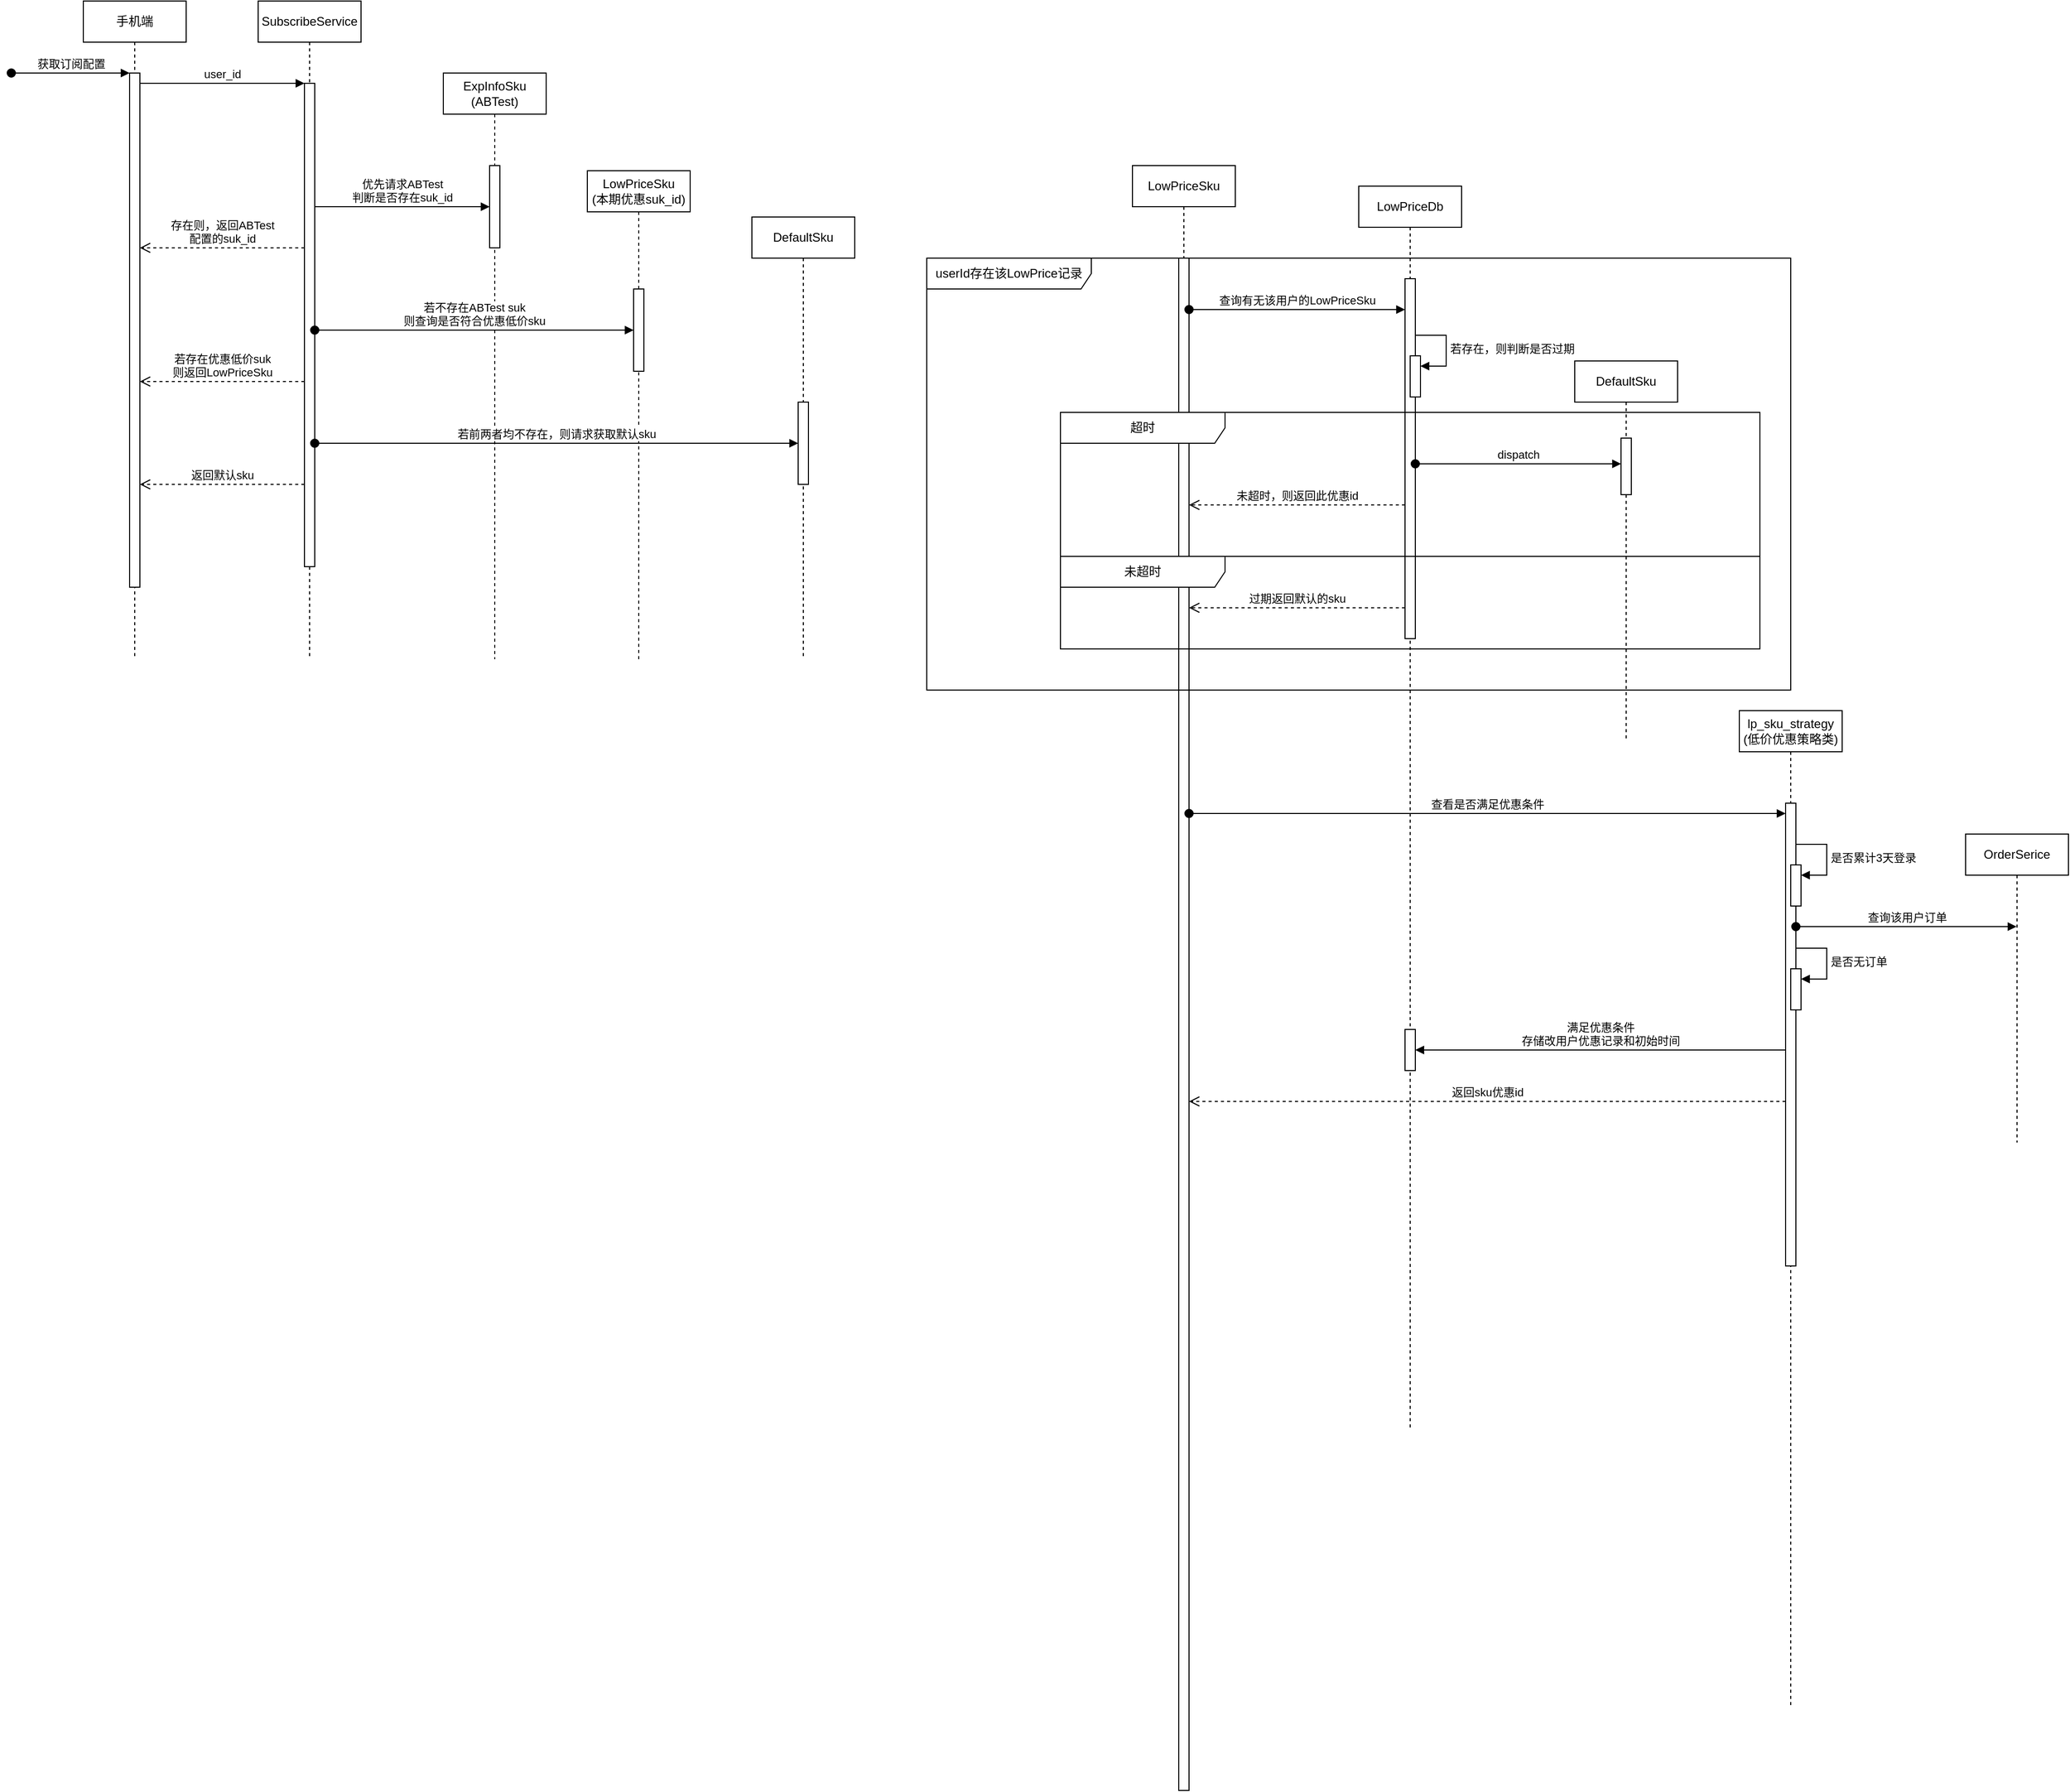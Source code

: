 <mxfile version="21.1.1" type="github">
  <diagram name="Page-1" id="2YBvvXClWsGukQMizWep">
    <mxGraphModel dx="2450" dy="646" grid="1" gridSize="10" guides="1" tooltips="1" connect="1" arrows="1" fold="1" page="1" pageScale="1" pageWidth="850" pageHeight="1100" math="0" shadow="0">
      <root>
        <mxCell id="0" />
        <mxCell id="1" parent="0" />
        <mxCell id="aM9ryv3xv72pqoxQDRHE-1" value="手机端" style="shape=umlLifeline;perimeter=lifelinePerimeter;whiteSpace=wrap;html=1;container=0;dropTarget=0;collapsible=0;recursiveResize=0;outlineConnect=0;portConstraint=eastwest;newEdgeStyle={&quot;edgeStyle&quot;:&quot;elbowEdgeStyle&quot;,&quot;elbow&quot;:&quot;vertical&quot;,&quot;curved&quot;:0,&quot;rounded&quot;:0};" parent="1" vertex="1">
          <mxGeometry x="40" y="40" width="100" height="640" as="geometry" />
        </mxCell>
        <mxCell id="aM9ryv3xv72pqoxQDRHE-2" value="" style="html=1;points=[];perimeter=orthogonalPerimeter;outlineConnect=0;targetShapes=umlLifeline;portConstraint=eastwest;newEdgeStyle={&quot;edgeStyle&quot;:&quot;elbowEdgeStyle&quot;,&quot;elbow&quot;:&quot;vertical&quot;,&quot;curved&quot;:0,&quot;rounded&quot;:0};" parent="aM9ryv3xv72pqoxQDRHE-1" vertex="1">
          <mxGeometry x="45" y="70" width="10" height="500" as="geometry" />
        </mxCell>
        <mxCell id="aM9ryv3xv72pqoxQDRHE-3" value="获取订阅配置" style="html=1;verticalAlign=bottom;startArrow=oval;endArrow=block;startSize=8;edgeStyle=elbowEdgeStyle;elbow=vertical;curved=0;rounded=0;" parent="aM9ryv3xv72pqoxQDRHE-1" target="aM9ryv3xv72pqoxQDRHE-2" edge="1">
          <mxGeometry relative="1" as="geometry">
            <mxPoint x="-70" y="70" as="sourcePoint" />
          </mxGeometry>
        </mxCell>
        <mxCell id="aM9ryv3xv72pqoxQDRHE-5" value="SubscribeService" style="shape=umlLifeline;perimeter=lifelinePerimeter;whiteSpace=wrap;html=1;container=0;dropTarget=0;collapsible=0;recursiveResize=0;outlineConnect=0;portConstraint=eastwest;newEdgeStyle={&quot;edgeStyle&quot;:&quot;elbowEdgeStyle&quot;,&quot;elbow&quot;:&quot;vertical&quot;,&quot;curved&quot;:0,&quot;rounded&quot;:0};" parent="1" vertex="1">
          <mxGeometry x="210" y="40" width="100" height="640" as="geometry" />
        </mxCell>
        <mxCell id="aM9ryv3xv72pqoxQDRHE-6" value="" style="html=1;points=[];perimeter=orthogonalPerimeter;outlineConnect=0;targetShapes=umlLifeline;portConstraint=eastwest;newEdgeStyle={&quot;edgeStyle&quot;:&quot;elbowEdgeStyle&quot;,&quot;elbow&quot;:&quot;vertical&quot;,&quot;curved&quot;:0,&quot;rounded&quot;:0};" parent="aM9ryv3xv72pqoxQDRHE-5" vertex="1">
          <mxGeometry x="45" y="80" width="10" height="470" as="geometry" />
        </mxCell>
        <mxCell id="aM9ryv3xv72pqoxQDRHE-7" value="user_id" style="html=1;verticalAlign=bottom;endArrow=block;edgeStyle=elbowEdgeStyle;elbow=vertical;curved=0;rounded=0;" parent="1" source="aM9ryv3xv72pqoxQDRHE-2" target="aM9ryv3xv72pqoxQDRHE-6" edge="1">
          <mxGeometry relative="1" as="geometry">
            <mxPoint x="195" y="130" as="sourcePoint" />
            <Array as="points">
              <mxPoint x="180" y="120" />
            </Array>
          </mxGeometry>
        </mxCell>
        <mxCell id="aM9ryv3xv72pqoxQDRHE-8" value="存在则，返回ABTest&lt;br&gt;配置的suk_id" style="html=1;verticalAlign=bottom;endArrow=open;dashed=1;endSize=8;edgeStyle=elbowEdgeStyle;elbow=vertical;curved=0;rounded=0;" parent="1" source="aM9ryv3xv72pqoxQDRHE-6" target="aM9ryv3xv72pqoxQDRHE-2" edge="1">
          <mxGeometry relative="1" as="geometry">
            <mxPoint x="195" y="205" as="targetPoint" />
            <Array as="points">
              <mxPoint x="190" y="280" />
            </Array>
          </mxGeometry>
        </mxCell>
        <mxCell id="qRY4NtOVa-TL3CYUg2ju-1" value="ExpInfoSku&lt;br&gt;(ABTest)" style="shape=umlLifeline;perimeter=lifelinePerimeter;whiteSpace=wrap;html=1;container=1;dropTarget=0;collapsible=0;recursiveResize=0;outlineConnect=0;portConstraint=eastwest;newEdgeStyle={&quot;edgeStyle&quot;:&quot;elbowEdgeStyle&quot;,&quot;elbow&quot;:&quot;vertical&quot;,&quot;curved&quot;:0,&quot;rounded&quot;:0};" vertex="1" parent="1">
          <mxGeometry x="390" y="110" width="100" height="570" as="geometry" />
        </mxCell>
        <mxCell id="qRY4NtOVa-TL3CYUg2ju-2" value="" style="html=1;points=[];perimeter=orthogonalPerimeter;outlineConnect=0;targetShapes=umlLifeline;portConstraint=eastwest;newEdgeStyle={&quot;edgeStyle&quot;:&quot;elbowEdgeStyle&quot;,&quot;elbow&quot;:&quot;vertical&quot;,&quot;curved&quot;:0,&quot;rounded&quot;:0};" vertex="1" parent="qRY4NtOVa-TL3CYUg2ju-1">
          <mxGeometry x="45" y="90" width="10" height="80" as="geometry" />
        </mxCell>
        <mxCell id="qRY4NtOVa-TL3CYUg2ju-3" value="优先请求ABTest&lt;br&gt;判断是否存在suk_id" style="html=1;verticalAlign=bottom;endArrow=block;edgeStyle=elbowEdgeStyle;elbow=vertical;curved=0;rounded=0;" edge="1" target="qRY4NtOVa-TL3CYUg2ju-2" parent="1" source="aM9ryv3xv72pqoxQDRHE-6">
          <mxGeometry relative="1" as="geometry">
            <mxPoint x="365" y="200" as="sourcePoint" />
          </mxGeometry>
        </mxCell>
        <mxCell id="qRY4NtOVa-TL3CYUg2ju-5" value="LowPriceSku&lt;br&gt;(本期优惠suk_id)" style="shape=umlLifeline;perimeter=lifelinePerimeter;whiteSpace=wrap;html=1;container=1;dropTarget=0;collapsible=0;recursiveResize=0;outlineConnect=0;portConstraint=eastwest;newEdgeStyle={&quot;edgeStyle&quot;:&quot;elbowEdgeStyle&quot;,&quot;elbow&quot;:&quot;vertical&quot;,&quot;curved&quot;:0,&quot;rounded&quot;:0};" vertex="1" parent="1">
          <mxGeometry x="530" y="205" width="100" height="475" as="geometry" />
        </mxCell>
        <mxCell id="qRY4NtOVa-TL3CYUg2ju-6" value="" style="html=1;points=[];perimeter=orthogonalPerimeter;outlineConnect=0;targetShapes=umlLifeline;portConstraint=eastwest;newEdgeStyle={&quot;edgeStyle&quot;:&quot;elbowEdgeStyle&quot;,&quot;elbow&quot;:&quot;vertical&quot;,&quot;curved&quot;:0,&quot;rounded&quot;:0};" vertex="1" parent="qRY4NtOVa-TL3CYUg2ju-5">
          <mxGeometry x="45" y="115" width="10" height="80" as="geometry" />
        </mxCell>
        <mxCell id="qRY4NtOVa-TL3CYUg2ju-7" value="若不存在ABTest suk&lt;br&gt;则查询是否符合优惠低价sku" style="html=1;verticalAlign=bottom;startArrow=oval;endArrow=block;startSize=8;edgeStyle=elbowEdgeStyle;elbow=vertical;curved=0;rounded=0;" edge="1" target="qRY4NtOVa-TL3CYUg2ju-6" parent="1" source="aM9ryv3xv72pqoxQDRHE-6">
          <mxGeometry relative="1" as="geometry">
            <mxPoint x="515" y="320" as="sourcePoint" />
          </mxGeometry>
        </mxCell>
        <mxCell id="qRY4NtOVa-TL3CYUg2ju-8" value="若存在优惠低价suk&lt;br&gt;则返回LowPriceSku" style="html=1;verticalAlign=bottom;endArrow=open;dashed=1;endSize=8;edgeStyle=elbowEdgeStyle;elbow=vertical;curved=0;rounded=0;" edge="1" parent="1" source="aM9ryv3xv72pqoxQDRHE-6" target="aM9ryv3xv72pqoxQDRHE-2">
          <mxGeometry relative="1" as="geometry">
            <mxPoint x="210" y="400" as="sourcePoint" />
            <mxPoint x="130" y="400" as="targetPoint" />
            <Array as="points">
              <mxPoint x="200" y="410" />
            </Array>
          </mxGeometry>
        </mxCell>
        <mxCell id="qRY4NtOVa-TL3CYUg2ju-9" value="DefaultSku" style="shape=umlLifeline;perimeter=lifelinePerimeter;whiteSpace=wrap;html=1;container=1;dropTarget=0;collapsible=0;recursiveResize=0;outlineConnect=0;portConstraint=eastwest;newEdgeStyle={&quot;edgeStyle&quot;:&quot;elbowEdgeStyle&quot;,&quot;elbow&quot;:&quot;vertical&quot;,&quot;curved&quot;:0,&quot;rounded&quot;:0};" vertex="1" parent="1">
          <mxGeometry x="690" y="250" width="100" height="430" as="geometry" />
        </mxCell>
        <mxCell id="qRY4NtOVa-TL3CYUg2ju-13" value="" style="html=1;points=[];perimeter=orthogonalPerimeter;outlineConnect=0;targetShapes=umlLifeline;portConstraint=eastwest;newEdgeStyle={&quot;edgeStyle&quot;:&quot;elbowEdgeStyle&quot;,&quot;elbow&quot;:&quot;vertical&quot;,&quot;curved&quot;:0,&quot;rounded&quot;:0};" vertex="1" parent="qRY4NtOVa-TL3CYUg2ju-9">
          <mxGeometry x="45" y="180" width="10" height="80" as="geometry" />
        </mxCell>
        <mxCell id="qRY4NtOVa-TL3CYUg2ju-14" value="若前两者均不存在，则请求获取默认sku" style="html=1;verticalAlign=bottom;startArrow=oval;endArrow=block;startSize=8;edgeStyle=elbowEdgeStyle;elbow=vertical;curved=0;rounded=0;" edge="1" target="qRY4NtOVa-TL3CYUg2ju-13" parent="1" source="aM9ryv3xv72pqoxQDRHE-6">
          <mxGeometry relative="1" as="geometry">
            <mxPoint x="675" y="430" as="sourcePoint" />
          </mxGeometry>
        </mxCell>
        <mxCell id="qRY4NtOVa-TL3CYUg2ju-15" value="返回默认sku" style="html=1;verticalAlign=bottom;endArrow=open;dashed=1;endSize=8;edgeStyle=elbowEdgeStyle;elbow=vertical;curved=0;rounded=0;" edge="1" parent="1" source="aM9ryv3xv72pqoxQDRHE-6" target="aM9ryv3xv72pqoxQDRHE-2">
          <mxGeometry relative="1" as="geometry">
            <mxPoint x="250" y="520" as="sourcePoint" />
            <mxPoint x="170" y="520" as="targetPoint" />
            <Array as="points">
              <mxPoint x="200" y="510" />
              <mxPoint x="210" y="500" />
            </Array>
          </mxGeometry>
        </mxCell>
        <mxCell id="qRY4NtOVa-TL3CYUg2ju-17" value="LowPriceSku" style="shape=umlLifeline;perimeter=lifelinePerimeter;whiteSpace=wrap;html=1;container=1;dropTarget=0;collapsible=0;recursiveResize=0;outlineConnect=0;portConstraint=eastwest;newEdgeStyle={&quot;edgeStyle&quot;:&quot;elbowEdgeStyle&quot;,&quot;elbow&quot;:&quot;vertical&quot;,&quot;curved&quot;:0,&quot;rounded&quot;:0};" vertex="1" parent="1">
          <mxGeometry x="1060" y="200" width="100" height="1580" as="geometry" />
        </mxCell>
        <mxCell id="qRY4NtOVa-TL3CYUg2ju-21" value="" style="html=1;points=[];perimeter=orthogonalPerimeter;outlineConnect=0;targetShapes=umlLifeline;portConstraint=eastwest;newEdgeStyle={&quot;edgeStyle&quot;:&quot;elbowEdgeStyle&quot;,&quot;elbow&quot;:&quot;vertical&quot;,&quot;curved&quot;:0,&quot;rounded&quot;:0};" vertex="1" parent="qRY4NtOVa-TL3CYUg2ju-17">
          <mxGeometry x="45" y="90" width="10" height="1490" as="geometry" />
        </mxCell>
        <mxCell id="qRY4NtOVa-TL3CYUg2ju-20" value="LowPriceDb" style="shape=umlLifeline;perimeter=lifelinePerimeter;whiteSpace=wrap;html=1;container=1;dropTarget=0;collapsible=0;recursiveResize=0;outlineConnect=0;portConstraint=eastwest;newEdgeStyle={&quot;edgeStyle&quot;:&quot;elbowEdgeStyle&quot;,&quot;elbow&quot;:&quot;vertical&quot;,&quot;curved&quot;:0,&quot;rounded&quot;:0};" vertex="1" parent="1">
          <mxGeometry x="1280" y="220" width="100" height="1210" as="geometry" />
        </mxCell>
        <mxCell id="qRY4NtOVa-TL3CYUg2ju-22" value="" style="html=1;points=[];perimeter=orthogonalPerimeter;outlineConnect=0;targetShapes=umlLifeline;portConstraint=eastwest;newEdgeStyle={&quot;edgeStyle&quot;:&quot;elbowEdgeStyle&quot;,&quot;elbow&quot;:&quot;vertical&quot;,&quot;curved&quot;:0,&quot;rounded&quot;:0};" vertex="1" parent="qRY4NtOVa-TL3CYUg2ju-20">
          <mxGeometry x="45" y="90" width="10" height="350" as="geometry" />
        </mxCell>
        <mxCell id="qRY4NtOVa-TL3CYUg2ju-27" value="" style="html=1;points=[];perimeter=orthogonalPerimeter;outlineConnect=0;targetShapes=umlLifeline;portConstraint=eastwest;newEdgeStyle={&quot;edgeStyle&quot;:&quot;elbowEdgeStyle&quot;,&quot;elbow&quot;:&quot;vertical&quot;,&quot;curved&quot;:0,&quot;rounded&quot;:0};" vertex="1" parent="qRY4NtOVa-TL3CYUg2ju-20">
          <mxGeometry x="50" y="165" width="10" height="40" as="geometry" />
        </mxCell>
        <mxCell id="qRY4NtOVa-TL3CYUg2ju-28" value="若存在，则判断是否过期" style="html=1;align=left;spacingLeft=2;endArrow=block;rounded=0;edgeStyle=orthogonalEdgeStyle;curved=0;rounded=0;" edge="1" target="qRY4NtOVa-TL3CYUg2ju-27" parent="qRY4NtOVa-TL3CYUg2ju-20">
          <mxGeometry relative="1" as="geometry">
            <mxPoint x="55" y="145" as="sourcePoint" />
            <Array as="points">
              <mxPoint x="85" y="175" />
            </Array>
          </mxGeometry>
        </mxCell>
        <mxCell id="qRY4NtOVa-TL3CYUg2ju-48" value="" style="html=1;points=[];perimeter=orthogonalPerimeter;outlineConnect=0;targetShapes=umlLifeline;portConstraint=eastwest;newEdgeStyle={&quot;edgeStyle&quot;:&quot;elbowEdgeStyle&quot;,&quot;elbow&quot;:&quot;vertical&quot;,&quot;curved&quot;:0,&quot;rounded&quot;:0};" vertex="1" parent="qRY4NtOVa-TL3CYUg2ju-20">
          <mxGeometry x="45" y="820" width="10" height="40" as="geometry" />
        </mxCell>
        <mxCell id="qRY4NtOVa-TL3CYUg2ju-23" value="查询有无该用户的LowPriceSku" style="html=1;verticalAlign=bottom;startArrow=oval;endArrow=block;startSize=8;edgeStyle=elbowEdgeStyle;elbow=vertical;curved=0;rounded=0;" edge="1" target="qRY4NtOVa-TL3CYUg2ju-22" parent="1" source="qRY4NtOVa-TL3CYUg2ju-21">
          <mxGeometry relative="1" as="geometry">
            <mxPoint x="1265" y="310" as="sourcePoint" />
            <Array as="points">
              <mxPoint x="1240" y="340" />
            </Array>
          </mxGeometry>
        </mxCell>
        <mxCell id="qRY4NtOVa-TL3CYUg2ju-29" value="DefaultSku" style="shape=umlLifeline;perimeter=lifelinePerimeter;whiteSpace=wrap;html=1;container=1;dropTarget=0;collapsible=0;recursiveResize=0;outlineConnect=0;portConstraint=eastwest;newEdgeStyle={&quot;edgeStyle&quot;:&quot;elbowEdgeStyle&quot;,&quot;elbow&quot;:&quot;vertical&quot;,&quot;curved&quot;:0,&quot;rounded&quot;:0};" vertex="1" parent="1">
          <mxGeometry x="1490" y="390" width="100" height="370" as="geometry" />
        </mxCell>
        <mxCell id="qRY4NtOVa-TL3CYUg2ju-30" value="" style="html=1;points=[];perimeter=orthogonalPerimeter;outlineConnect=0;targetShapes=umlLifeline;portConstraint=eastwest;newEdgeStyle={&quot;edgeStyle&quot;:&quot;elbowEdgeStyle&quot;,&quot;elbow&quot;:&quot;vertical&quot;,&quot;curved&quot;:0,&quot;rounded&quot;:0};" vertex="1" parent="qRY4NtOVa-TL3CYUg2ju-29">
          <mxGeometry x="45" y="75" width="10" height="55" as="geometry" />
        </mxCell>
        <mxCell id="qRY4NtOVa-TL3CYUg2ju-31" value="dispatch" style="html=1;verticalAlign=bottom;startArrow=oval;endArrow=block;startSize=8;edgeStyle=elbowEdgeStyle;elbow=vertical;curved=0;rounded=0;" edge="1" target="qRY4NtOVa-TL3CYUg2ju-30" parent="1" source="qRY4NtOVa-TL3CYUg2ju-22">
          <mxGeometry relative="1" as="geometry">
            <mxPoint x="1475" y="500" as="sourcePoint" />
            <Array as="points">
              <mxPoint x="1440" y="490" />
            </Array>
          </mxGeometry>
        </mxCell>
        <mxCell id="qRY4NtOVa-TL3CYUg2ju-32" value="过期返回默认的sku" style="html=1;verticalAlign=bottom;endArrow=open;dashed=1;endSize=8;edgeStyle=elbowEdgeStyle;elbow=vertical;curved=0;rounded=0;" edge="1" parent="1" source="qRY4NtOVa-TL3CYUg2ju-22" target="qRY4NtOVa-TL3CYUg2ju-21">
          <mxGeometry relative="1" as="geometry">
            <mxPoint x="1300" y="550" as="sourcePoint" />
            <mxPoint x="1220" y="550" as="targetPoint" />
            <Array as="points">
              <mxPoint x="1260" y="630" />
              <mxPoint x="1230" y="510" />
            </Array>
          </mxGeometry>
        </mxCell>
        <mxCell id="qRY4NtOVa-TL3CYUg2ju-33" value="超时" style="shape=umlFrame;whiteSpace=wrap;html=1;pointerEvents=0;recursiveResize=0;container=1;collapsible=0;width=160;" vertex="1" parent="1">
          <mxGeometry x="990" y="440" width="680" height="140" as="geometry" />
        </mxCell>
        <mxCell id="qRY4NtOVa-TL3CYUg2ju-36" value="未超时" style="shape=umlFrame;whiteSpace=wrap;html=1;pointerEvents=0;recursiveResize=0;container=1;collapsible=0;width=160;" vertex="1" parent="qRY4NtOVa-TL3CYUg2ju-33">
          <mxGeometry y="140" width="680" height="90" as="geometry" />
        </mxCell>
        <mxCell id="qRY4NtOVa-TL3CYUg2ju-34" value="未超时，则返回此优惠id" style="html=1;verticalAlign=bottom;endArrow=open;dashed=1;endSize=8;edgeStyle=elbowEdgeStyle;elbow=vertical;curved=0;rounded=0;" edge="1" parent="1" source="qRY4NtOVa-TL3CYUg2ju-22" target="qRY4NtOVa-TL3CYUg2ju-21">
          <mxGeometry relative="1" as="geometry">
            <mxPoint x="1310" y="670" as="sourcePoint" />
            <mxPoint x="1230" y="670" as="targetPoint" />
            <Array as="points">
              <mxPoint x="1290" y="530" />
            </Array>
          </mxGeometry>
        </mxCell>
        <mxCell id="qRY4NtOVa-TL3CYUg2ju-37" value="userId存在该LowPrice记录" style="shape=umlFrame;whiteSpace=wrap;html=1;pointerEvents=0;recursiveResize=0;container=1;collapsible=0;width=160;" vertex="1" parent="1">
          <mxGeometry x="860" y="290" width="840" height="420" as="geometry" />
        </mxCell>
        <mxCell id="qRY4NtOVa-TL3CYUg2ju-38" value="lp_sku_strategy&lt;br&gt;(低价优惠策略类)" style="shape=umlLifeline;perimeter=lifelinePerimeter;whiteSpace=wrap;html=1;container=1;dropTarget=0;collapsible=0;recursiveResize=0;outlineConnect=0;portConstraint=eastwest;newEdgeStyle={&quot;edgeStyle&quot;:&quot;elbowEdgeStyle&quot;,&quot;elbow&quot;:&quot;vertical&quot;,&quot;curved&quot;:0,&quot;rounded&quot;:0};" vertex="1" parent="1">
          <mxGeometry x="1650" y="730" width="100" height="970" as="geometry" />
        </mxCell>
        <mxCell id="qRY4NtOVa-TL3CYUg2ju-39" value="" style="html=1;points=[];perimeter=orthogonalPerimeter;outlineConnect=0;targetShapes=umlLifeline;portConstraint=eastwest;newEdgeStyle={&quot;edgeStyle&quot;:&quot;elbowEdgeStyle&quot;,&quot;elbow&quot;:&quot;vertical&quot;,&quot;curved&quot;:0,&quot;rounded&quot;:0};" vertex="1" parent="qRY4NtOVa-TL3CYUg2ju-38">
          <mxGeometry x="45" y="90" width="10" height="450" as="geometry" />
        </mxCell>
        <mxCell id="qRY4NtOVa-TL3CYUg2ju-42" value="" style="html=1;points=[];perimeter=orthogonalPerimeter;outlineConnect=0;targetShapes=umlLifeline;portConstraint=eastwest;newEdgeStyle={&quot;edgeStyle&quot;:&quot;elbowEdgeStyle&quot;,&quot;elbow&quot;:&quot;vertical&quot;,&quot;curved&quot;:0,&quot;rounded&quot;:0};" vertex="1" parent="qRY4NtOVa-TL3CYUg2ju-38">
          <mxGeometry x="50" y="150" width="10" height="40" as="geometry" />
        </mxCell>
        <mxCell id="qRY4NtOVa-TL3CYUg2ju-43" value="是否累计3天登录" style="html=1;align=left;spacingLeft=2;endArrow=block;rounded=0;edgeStyle=orthogonalEdgeStyle;curved=0;rounded=0;" edge="1" target="qRY4NtOVa-TL3CYUg2ju-42" parent="qRY4NtOVa-TL3CYUg2ju-38">
          <mxGeometry relative="1" as="geometry">
            <mxPoint x="55" y="130" as="sourcePoint" />
            <Array as="points">
              <mxPoint x="85" y="160" />
            </Array>
          </mxGeometry>
        </mxCell>
        <mxCell id="qRY4NtOVa-TL3CYUg2ju-44" value="" style="html=1;points=[];perimeter=orthogonalPerimeter;outlineConnect=0;targetShapes=umlLifeline;portConstraint=eastwest;newEdgeStyle={&quot;edgeStyle&quot;:&quot;elbowEdgeStyle&quot;,&quot;elbow&quot;:&quot;vertical&quot;,&quot;curved&quot;:0,&quot;rounded&quot;:0};" vertex="1" parent="qRY4NtOVa-TL3CYUg2ju-38">
          <mxGeometry x="50" y="251" width="10" height="40" as="geometry" />
        </mxCell>
        <mxCell id="qRY4NtOVa-TL3CYUg2ju-45" value="是否无订单" style="html=1;align=left;spacingLeft=2;endArrow=block;rounded=0;edgeStyle=orthogonalEdgeStyle;curved=0;rounded=0;" edge="1" target="qRY4NtOVa-TL3CYUg2ju-44" parent="qRY4NtOVa-TL3CYUg2ju-38">
          <mxGeometry relative="1" as="geometry">
            <mxPoint x="55" y="231" as="sourcePoint" />
            <Array as="points">
              <mxPoint x="85" y="261" />
            </Array>
          </mxGeometry>
        </mxCell>
        <mxCell id="qRY4NtOVa-TL3CYUg2ju-40" value="查看是否满足优惠条件" style="html=1;verticalAlign=bottom;startArrow=oval;endArrow=block;startSize=8;edgeStyle=elbowEdgeStyle;elbow=vertical;curved=0;rounded=0;" edge="1" target="qRY4NtOVa-TL3CYUg2ju-39" parent="1" source="qRY4NtOVa-TL3CYUg2ju-21">
          <mxGeometry relative="1" as="geometry">
            <mxPoint x="1635" y="820" as="sourcePoint" />
            <Array as="points">
              <mxPoint x="1490" y="830" />
            </Array>
          </mxGeometry>
        </mxCell>
        <mxCell id="qRY4NtOVa-TL3CYUg2ju-46" value="OrderSerice" style="shape=umlLifeline;perimeter=lifelinePerimeter;whiteSpace=wrap;html=1;container=1;dropTarget=0;collapsible=0;recursiveResize=0;outlineConnect=0;portConstraint=eastwest;newEdgeStyle={&quot;edgeStyle&quot;:&quot;elbowEdgeStyle&quot;,&quot;elbow&quot;:&quot;vertical&quot;,&quot;curved&quot;:0,&quot;rounded&quot;:0};" vertex="1" parent="1">
          <mxGeometry x="1870" y="850" width="100" height="300" as="geometry" />
        </mxCell>
        <mxCell id="qRY4NtOVa-TL3CYUg2ju-47" value="查询该用户订单" style="html=1;verticalAlign=bottom;startArrow=oval;startFill=1;endArrow=block;startSize=8;edgeStyle=elbowEdgeStyle;elbow=vertical;curved=0;rounded=0;" edge="1" parent="1" source="qRY4NtOVa-TL3CYUg2ju-39" target="qRY4NtOVa-TL3CYUg2ju-46">
          <mxGeometry width="60" relative="1" as="geometry">
            <mxPoint x="1790" y="940" as="sourcePoint" />
            <mxPoint x="1850" y="940" as="targetPoint" />
            <Array as="points">
              <mxPoint x="1850" y="940" />
            </Array>
          </mxGeometry>
        </mxCell>
        <mxCell id="qRY4NtOVa-TL3CYUg2ju-49" value="满足优惠条件&lt;br&gt;存储改用户优惠记录和初始时间" style="html=1;verticalAlign=bottom;endArrow=block;edgeStyle=elbowEdgeStyle;elbow=vertical;curved=0;rounded=0;" edge="1" target="qRY4NtOVa-TL3CYUg2ju-48" parent="1">
          <mxGeometry relative="1" as="geometry">
            <mxPoint x="1695" y="1060" as="sourcePoint" />
            <Array as="points">
              <mxPoint x="1540" y="1060" />
            </Array>
          </mxGeometry>
        </mxCell>
        <mxCell id="qRY4NtOVa-TL3CYUg2ju-51" value="返回sku优惠id" style="html=1;verticalAlign=bottom;endArrow=open;dashed=1;endSize=8;edgeStyle=elbowEdgeStyle;elbow=vertical;curved=0;rounded=0;" edge="1" parent="1" source="qRY4NtOVa-TL3CYUg2ju-39" target="qRY4NtOVa-TL3CYUg2ju-21">
          <mxGeometry relative="1" as="geometry">
            <mxPoint x="1620" y="1160" as="sourcePoint" />
            <mxPoint x="1540" y="1160" as="targetPoint" />
            <Array as="points">
              <mxPoint x="1610" y="1110" />
            </Array>
          </mxGeometry>
        </mxCell>
      </root>
    </mxGraphModel>
  </diagram>
</mxfile>
